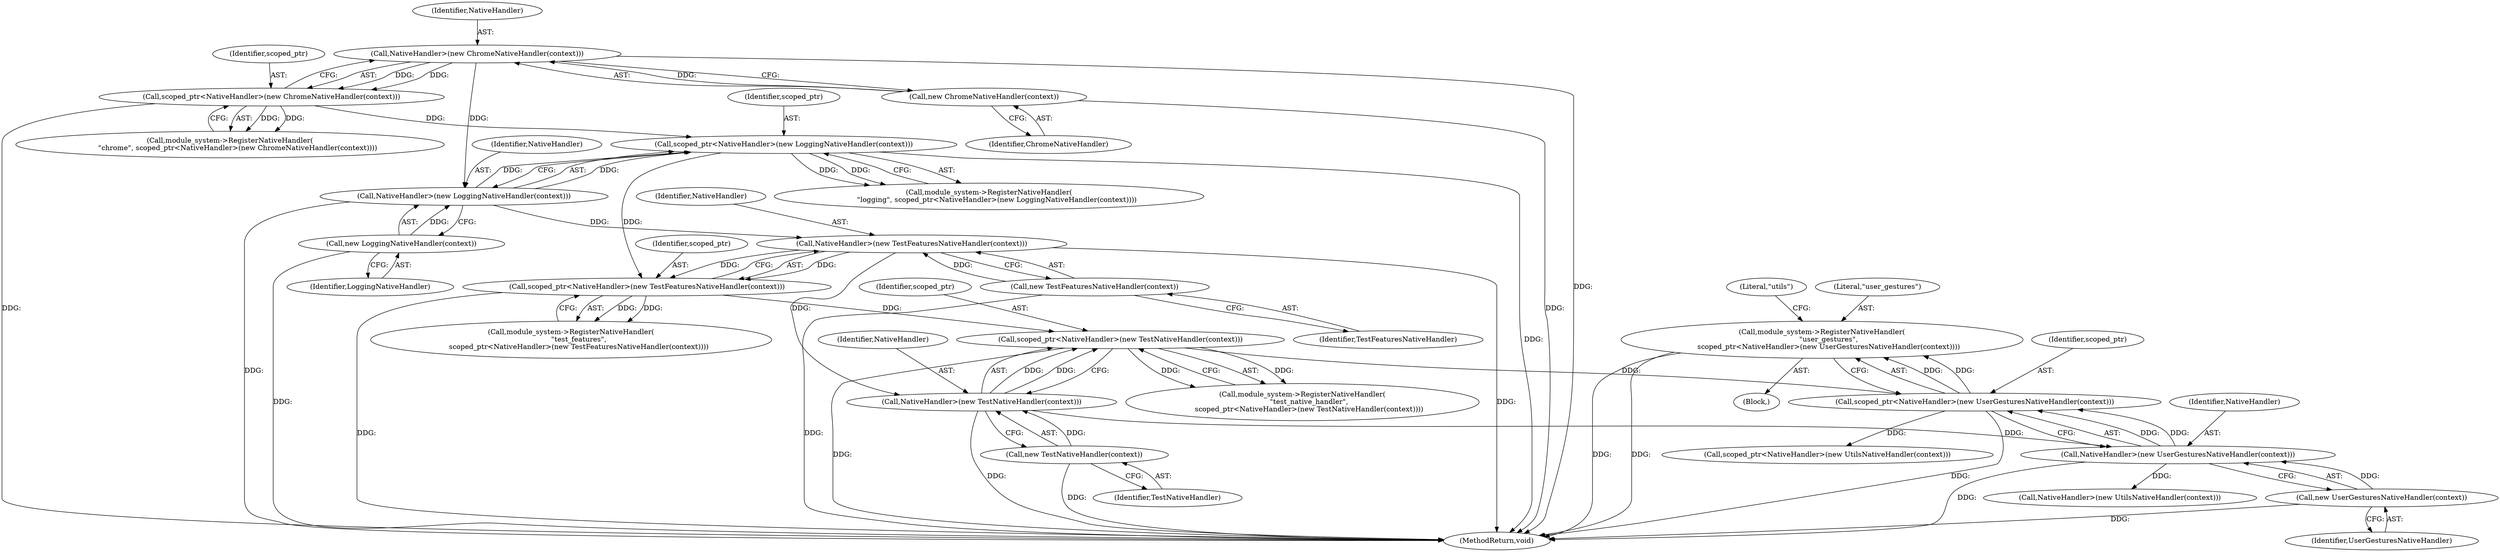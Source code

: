 digraph "0_Chrome_c0569cc04741cccf6548c2169fcc1609d958523f_3@API" {
"1000142" [label="(Call,module_system->RegisterNativeHandler(\n      \"user_gestures\",\n      scoped_ptr<NativeHandler>(new UserGesturesNativeHandler(context))))"];
"1000144" [label="(Call,scoped_ptr<NativeHandler>(new UserGesturesNativeHandler(context)))"];
"1000136" [label="(Call,scoped_ptr<NativeHandler>(new TestNativeHandler(context)))"];
"1000128" [label="(Call,scoped_ptr<NativeHandler>(new TestFeaturesNativeHandler(context)))"];
"1000117" [label="(Call,scoped_ptr<NativeHandler>(new LoggingNativeHandler(context)))"];
"1000109" [label="(Call,scoped_ptr<NativeHandler>(new ChromeNativeHandler(context)))"];
"1000111" [label="(Call,NativeHandler>(new ChromeNativeHandler(context)))"];
"1000113" [label="(Call,new ChromeNativeHandler(context))"];
"1000119" [label="(Call,NativeHandler>(new LoggingNativeHandler(context)))"];
"1000121" [label="(Call,new LoggingNativeHandler(context))"];
"1000130" [label="(Call,NativeHandler>(new TestFeaturesNativeHandler(context)))"];
"1000132" [label="(Call,new TestFeaturesNativeHandler(context))"];
"1000138" [label="(Call,NativeHandler>(new TestNativeHandler(context)))"];
"1000140" [label="(Call,new TestNativeHandler(context))"];
"1000146" [label="(Call,NativeHandler>(new UserGesturesNativeHandler(context)))"];
"1000148" [label="(Call,new UserGesturesNativeHandler(context))"];
"1000106" [label="(Block,)"];
"1000140" [label="(Call,new TestNativeHandler(context))"];
"1000146" [label="(Call,NativeHandler>(new UserGesturesNativeHandler(context)))"];
"1000112" [label="(Identifier,NativeHandler)"];
"1000122" [label="(Identifier,LoggingNativeHandler)"];
"1000139" [label="(Identifier,NativeHandler)"];
"1000113" [label="(Call,new ChromeNativeHandler(context))"];
"1000114" [label="(Identifier,ChromeNativeHandler)"];
"1000126" [label="(Call,module_system->RegisterNativeHandler(\n       \"test_features\",\n       scoped_ptr<NativeHandler>(new TestFeaturesNativeHandler(context))))"];
"1000152" [label="(Call,scoped_ptr<NativeHandler>(new UtilsNativeHandler(context)))"];
"1000144" [label="(Call,scoped_ptr<NativeHandler>(new UserGesturesNativeHandler(context)))"];
"1000148" [label="(Call,new UserGesturesNativeHandler(context))"];
"1000111" [label="(Call,NativeHandler>(new ChromeNativeHandler(context)))"];
"1000118" [label="(Identifier,scoped_ptr)"];
"1000303" [label="(MethodReturn,void)"];
"1000147" [label="(Identifier,NativeHandler)"];
"1000128" [label="(Call,scoped_ptr<NativeHandler>(new TestFeaturesNativeHandler(context)))"];
"1000107" [label="(Call,module_system->RegisterNativeHandler(\n       \"chrome\", scoped_ptr<NativeHandler>(new ChromeNativeHandler(context))))"];
"1000133" [label="(Identifier,TestFeaturesNativeHandler)"];
"1000154" [label="(Call,NativeHandler>(new UtilsNativeHandler(context)))"];
"1000151" [label="(Literal,\"utils\")"];
"1000109" [label="(Call,scoped_ptr<NativeHandler>(new ChromeNativeHandler(context)))"];
"1000110" [label="(Identifier,scoped_ptr)"];
"1000131" [label="(Identifier,NativeHandler)"];
"1000136" [label="(Call,scoped_ptr<NativeHandler>(new TestNativeHandler(context)))"];
"1000138" [label="(Call,NativeHandler>(new TestNativeHandler(context)))"];
"1000115" [label="(Call,module_system->RegisterNativeHandler(\n       \"logging\", scoped_ptr<NativeHandler>(new LoggingNativeHandler(context))))"];
"1000137" [label="(Identifier,scoped_ptr)"];
"1000129" [label="(Identifier,scoped_ptr)"];
"1000149" [label="(Identifier,UserGesturesNativeHandler)"];
"1000121" [label="(Call,new LoggingNativeHandler(context))"];
"1000143" [label="(Literal,\"user_gestures\")"];
"1000142" [label="(Call,module_system->RegisterNativeHandler(\n      \"user_gestures\",\n      scoped_ptr<NativeHandler>(new UserGesturesNativeHandler(context))))"];
"1000130" [label="(Call,NativeHandler>(new TestFeaturesNativeHandler(context)))"];
"1000134" [label="(Call,module_system->RegisterNativeHandler(\n      \"test_native_handler\",\n      scoped_ptr<NativeHandler>(new TestNativeHandler(context))))"];
"1000132" [label="(Call,new TestFeaturesNativeHandler(context))"];
"1000141" [label="(Identifier,TestNativeHandler)"];
"1000117" [label="(Call,scoped_ptr<NativeHandler>(new LoggingNativeHandler(context)))"];
"1000120" [label="(Identifier,NativeHandler)"];
"1000119" [label="(Call,NativeHandler>(new LoggingNativeHandler(context)))"];
"1000145" [label="(Identifier,scoped_ptr)"];
"1000142" -> "1000106"  [label="AST: "];
"1000142" -> "1000144"  [label="CFG: "];
"1000143" -> "1000142"  [label="AST: "];
"1000144" -> "1000142"  [label="AST: "];
"1000151" -> "1000142"  [label="CFG: "];
"1000142" -> "1000303"  [label="DDG: "];
"1000142" -> "1000303"  [label="DDG: "];
"1000144" -> "1000142"  [label="DDG: "];
"1000144" -> "1000142"  [label="DDG: "];
"1000144" -> "1000146"  [label="CFG: "];
"1000145" -> "1000144"  [label="AST: "];
"1000146" -> "1000144"  [label="AST: "];
"1000144" -> "1000303"  [label="DDG: "];
"1000136" -> "1000144"  [label="DDG: "];
"1000146" -> "1000144"  [label="DDG: "];
"1000146" -> "1000144"  [label="DDG: "];
"1000144" -> "1000152"  [label="DDG: "];
"1000136" -> "1000134"  [label="AST: "];
"1000136" -> "1000138"  [label="CFG: "];
"1000137" -> "1000136"  [label="AST: "];
"1000138" -> "1000136"  [label="AST: "];
"1000134" -> "1000136"  [label="CFG: "];
"1000136" -> "1000303"  [label="DDG: "];
"1000136" -> "1000134"  [label="DDG: "];
"1000136" -> "1000134"  [label="DDG: "];
"1000128" -> "1000136"  [label="DDG: "];
"1000138" -> "1000136"  [label="DDG: "];
"1000138" -> "1000136"  [label="DDG: "];
"1000128" -> "1000126"  [label="AST: "];
"1000128" -> "1000130"  [label="CFG: "];
"1000129" -> "1000128"  [label="AST: "];
"1000130" -> "1000128"  [label="AST: "];
"1000126" -> "1000128"  [label="CFG: "];
"1000128" -> "1000303"  [label="DDG: "];
"1000128" -> "1000126"  [label="DDG: "];
"1000128" -> "1000126"  [label="DDG: "];
"1000117" -> "1000128"  [label="DDG: "];
"1000130" -> "1000128"  [label="DDG: "];
"1000130" -> "1000128"  [label="DDG: "];
"1000117" -> "1000115"  [label="AST: "];
"1000117" -> "1000119"  [label="CFG: "];
"1000118" -> "1000117"  [label="AST: "];
"1000119" -> "1000117"  [label="AST: "];
"1000115" -> "1000117"  [label="CFG: "];
"1000117" -> "1000303"  [label="DDG: "];
"1000117" -> "1000115"  [label="DDG: "];
"1000117" -> "1000115"  [label="DDG: "];
"1000109" -> "1000117"  [label="DDG: "];
"1000119" -> "1000117"  [label="DDG: "];
"1000119" -> "1000117"  [label="DDG: "];
"1000109" -> "1000107"  [label="AST: "];
"1000109" -> "1000111"  [label="CFG: "];
"1000110" -> "1000109"  [label="AST: "];
"1000111" -> "1000109"  [label="AST: "];
"1000107" -> "1000109"  [label="CFG: "];
"1000109" -> "1000303"  [label="DDG: "];
"1000109" -> "1000107"  [label="DDG: "];
"1000109" -> "1000107"  [label="DDG: "];
"1000111" -> "1000109"  [label="DDG: "];
"1000111" -> "1000109"  [label="DDG: "];
"1000111" -> "1000113"  [label="CFG: "];
"1000112" -> "1000111"  [label="AST: "];
"1000113" -> "1000111"  [label="AST: "];
"1000111" -> "1000303"  [label="DDG: "];
"1000113" -> "1000111"  [label="DDG: "];
"1000111" -> "1000119"  [label="DDG: "];
"1000113" -> "1000114"  [label="CFG: "];
"1000114" -> "1000113"  [label="AST: "];
"1000113" -> "1000303"  [label="DDG: "];
"1000119" -> "1000121"  [label="CFG: "];
"1000120" -> "1000119"  [label="AST: "];
"1000121" -> "1000119"  [label="AST: "];
"1000119" -> "1000303"  [label="DDG: "];
"1000121" -> "1000119"  [label="DDG: "];
"1000119" -> "1000130"  [label="DDG: "];
"1000121" -> "1000122"  [label="CFG: "];
"1000122" -> "1000121"  [label="AST: "];
"1000121" -> "1000303"  [label="DDG: "];
"1000130" -> "1000132"  [label="CFG: "];
"1000131" -> "1000130"  [label="AST: "];
"1000132" -> "1000130"  [label="AST: "];
"1000130" -> "1000303"  [label="DDG: "];
"1000132" -> "1000130"  [label="DDG: "];
"1000130" -> "1000138"  [label="DDG: "];
"1000132" -> "1000133"  [label="CFG: "];
"1000133" -> "1000132"  [label="AST: "];
"1000132" -> "1000303"  [label="DDG: "];
"1000138" -> "1000140"  [label="CFG: "];
"1000139" -> "1000138"  [label="AST: "];
"1000140" -> "1000138"  [label="AST: "];
"1000138" -> "1000303"  [label="DDG: "];
"1000140" -> "1000138"  [label="DDG: "];
"1000138" -> "1000146"  [label="DDG: "];
"1000140" -> "1000141"  [label="CFG: "];
"1000141" -> "1000140"  [label="AST: "];
"1000140" -> "1000303"  [label="DDG: "];
"1000146" -> "1000148"  [label="CFG: "];
"1000147" -> "1000146"  [label="AST: "];
"1000148" -> "1000146"  [label="AST: "];
"1000146" -> "1000303"  [label="DDG: "];
"1000148" -> "1000146"  [label="DDG: "];
"1000146" -> "1000154"  [label="DDG: "];
"1000148" -> "1000149"  [label="CFG: "];
"1000149" -> "1000148"  [label="AST: "];
"1000148" -> "1000303"  [label="DDG: "];
}
